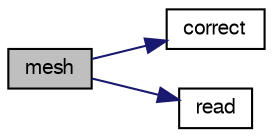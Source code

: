 digraph "mesh"
{
  bgcolor="transparent";
  edge [fontname="FreeSans",fontsize="10",labelfontname="FreeSans",labelfontsize="10"];
  node [fontname="FreeSans",fontsize="10",shape=record];
  rankdir="LR";
  Node973 [label="mesh",height=0.2,width=0.4,color="black", fillcolor="grey75", style="filled", fontcolor="black"];
  Node973 -> Node974 [color="midnightblue",fontsize="10",style="solid",fontname="FreeSans"];
  Node974 [label="correct",height=0.2,width=0.4,color="black",URL="$a31110.html#a7e204aa62fa1c1f527e8f1c62dc62061"];
  Node973 -> Node975 [color="midnightblue",fontsize="10",style="solid",fontname="FreeSans"];
  Node975 [label="read",height=0.2,width=0.4,color="black",URL="$a31110.html#a32d127171f3cc093063a66af34a659e7",tooltip="Read the LESdelta dictionary. "];
}
